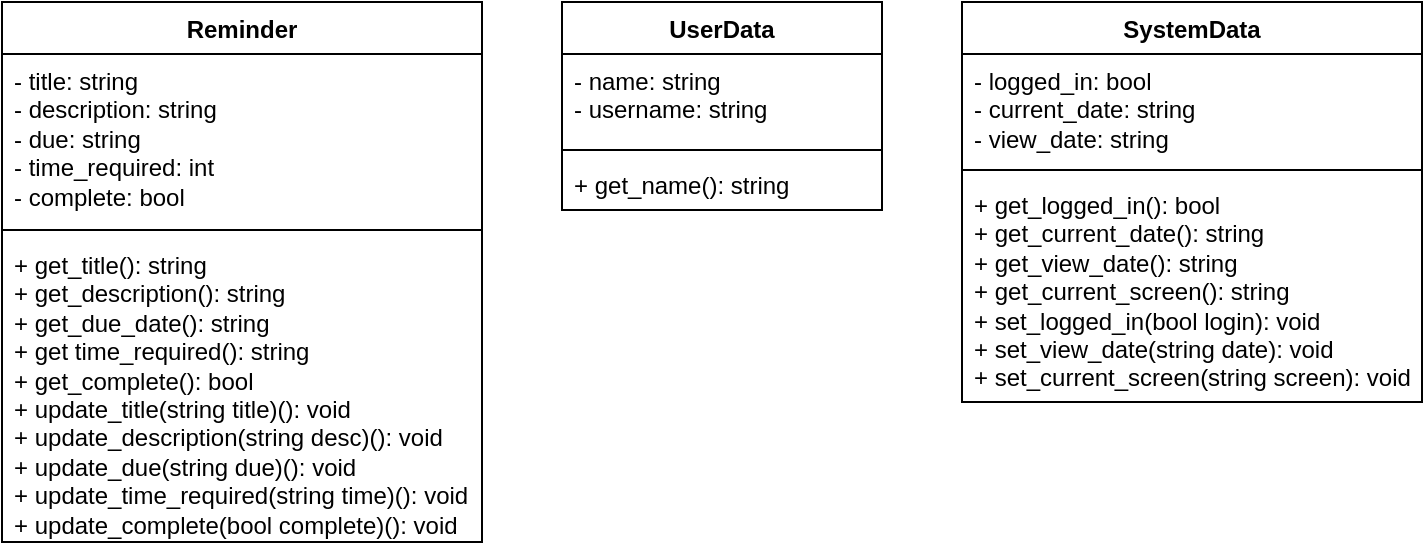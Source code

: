 <mxfile version="22.1.17" type="github">
  <diagram name="Page-1" id="c4acf3e9-155e-7222-9cf6-157b1a14988f">
    <mxGraphModel dx="1242" dy="827" grid="1" gridSize="10" guides="1" tooltips="1" connect="1" arrows="1" fold="1" page="1" pageScale="1" pageWidth="1169" pageHeight="827" background="none" math="0" shadow="0">
      <root>
        <mxCell id="0" />
        <mxCell id="1" parent="0" />
        <mxCell id="jWYIhjq5WVWF0J4V_v9q-1" value="Reminder" style="swimlane;fontStyle=1;align=center;verticalAlign=top;childLayout=stackLayout;horizontal=1;startSize=26;horizontalStack=0;resizeParent=1;resizeParentMax=0;resizeLast=0;collapsible=1;marginBottom=0;whiteSpace=wrap;html=1;" parent="1" vertex="1">
          <mxGeometry x="40" y="40" width="240" height="270" as="geometry">
            <mxRectangle x="40" y="40" width="100" height="30" as="alternateBounds" />
          </mxGeometry>
        </mxCell>
        <mxCell id="jWYIhjq5WVWF0J4V_v9q-2" value="- title: string&lt;br&gt;- description: string&lt;br&gt;- due: string&lt;br&gt;- time_required: int&lt;br&gt;- complete: bool" style="text;strokeColor=none;fillColor=none;align=left;verticalAlign=top;spacingLeft=4;spacingRight=4;overflow=hidden;rotatable=0;points=[[0,0.5],[1,0.5]];portConstraint=eastwest;whiteSpace=wrap;html=1;" parent="jWYIhjq5WVWF0J4V_v9q-1" vertex="1">
          <mxGeometry y="26" width="240" height="84" as="geometry" />
        </mxCell>
        <mxCell id="jWYIhjq5WVWF0J4V_v9q-3" value="" style="line;strokeWidth=1;fillColor=none;align=left;verticalAlign=middle;spacingTop=-1;spacingLeft=3;spacingRight=3;rotatable=0;labelPosition=right;points=[];portConstraint=eastwest;strokeColor=inherit;" parent="jWYIhjq5WVWF0J4V_v9q-1" vertex="1">
          <mxGeometry y="110" width="240" height="8" as="geometry" />
        </mxCell>
        <mxCell id="jWYIhjq5WVWF0J4V_v9q-4" value="+ get_title(): string&lt;br&gt;+ get_description(): string&lt;br&gt;+ get_due_date(): string&lt;br&gt;+ get time_required(): string&lt;br&gt;+ get_complete(): bool&lt;br style=&quot;border-color: var(--border-color);&quot;&gt;+ update_title(string title)(): void&lt;br style=&quot;border-color: var(--border-color);&quot;&gt;+ update_description(string desc)(): void&lt;br style=&quot;border-color: var(--border-color);&quot;&gt;+ update_due(string due)(): void&lt;br style=&quot;border-color: var(--border-color);&quot;&gt;+ update_time_required(string time)(): void&lt;br style=&quot;border-color: var(--border-color);&quot;&gt;+ update_complete(bool complete)(): void" style="text;strokeColor=none;fillColor=none;align=left;verticalAlign=top;spacingLeft=4;spacingRight=4;overflow=hidden;rotatable=0;points=[[0,0.5],[1,0.5]];portConstraint=eastwest;whiteSpace=wrap;html=1;" parent="jWYIhjq5WVWF0J4V_v9q-1" vertex="1">
          <mxGeometry y="118" width="240" height="152" as="geometry" />
        </mxCell>
        <mxCell id="jWYIhjq5WVWF0J4V_v9q-5" value="UserData" style="swimlane;fontStyle=1;align=center;verticalAlign=top;childLayout=stackLayout;horizontal=1;startSize=26;horizontalStack=0;resizeParent=1;resizeParentMax=0;resizeLast=0;collapsible=1;marginBottom=0;whiteSpace=wrap;html=1;" parent="1" vertex="1">
          <mxGeometry x="320" y="40" width="160" height="104" as="geometry" />
        </mxCell>
        <mxCell id="jWYIhjq5WVWF0J4V_v9q-6" value="- name: string&lt;br&gt;- username: string" style="text;strokeColor=none;fillColor=none;align=left;verticalAlign=top;spacingLeft=4;spacingRight=4;overflow=hidden;rotatable=0;points=[[0,0.5],[1,0.5]];portConstraint=eastwest;whiteSpace=wrap;html=1;" parent="jWYIhjq5WVWF0J4V_v9q-5" vertex="1">
          <mxGeometry y="26" width="160" height="44" as="geometry" />
        </mxCell>
        <mxCell id="jWYIhjq5WVWF0J4V_v9q-7" value="" style="line;strokeWidth=1;fillColor=none;align=left;verticalAlign=middle;spacingTop=-1;spacingLeft=3;spacingRight=3;rotatable=0;labelPosition=right;points=[];portConstraint=eastwest;strokeColor=inherit;" parent="jWYIhjq5WVWF0J4V_v9q-5" vertex="1">
          <mxGeometry y="70" width="160" height="8" as="geometry" />
        </mxCell>
        <mxCell id="jWYIhjq5WVWF0J4V_v9q-8" value="+ get_name(): string" style="text;strokeColor=none;fillColor=none;align=left;verticalAlign=top;spacingLeft=4;spacingRight=4;overflow=hidden;rotatable=0;points=[[0,0.5],[1,0.5]];portConstraint=eastwest;whiteSpace=wrap;html=1;" parent="jWYIhjq5WVWF0J4V_v9q-5" vertex="1">
          <mxGeometry y="78" width="160" height="26" as="geometry" />
        </mxCell>
        <mxCell id="jWYIhjq5WVWF0J4V_v9q-9" value="SystemData" style="swimlane;fontStyle=1;align=center;verticalAlign=top;childLayout=stackLayout;horizontal=1;startSize=26;horizontalStack=0;resizeParent=1;resizeParentMax=0;resizeLast=0;collapsible=1;marginBottom=0;whiteSpace=wrap;html=1;" parent="1" vertex="1">
          <mxGeometry x="520" y="40" width="230" height="200" as="geometry" />
        </mxCell>
        <mxCell id="jWYIhjq5WVWF0J4V_v9q-10" value="- logged_in: bool&lt;br&gt;- current_date: string&lt;br&gt;- view_date: string" style="text;strokeColor=none;fillColor=none;align=left;verticalAlign=top;spacingLeft=4;spacingRight=4;overflow=hidden;rotatable=0;points=[[0,0.5],[1,0.5]];portConstraint=eastwest;whiteSpace=wrap;html=1;" parent="jWYIhjq5WVWF0J4V_v9q-9" vertex="1">
          <mxGeometry y="26" width="230" height="54" as="geometry" />
        </mxCell>
        <mxCell id="jWYIhjq5WVWF0J4V_v9q-11" value="" style="line;strokeWidth=1;fillColor=none;align=left;verticalAlign=middle;spacingTop=-1;spacingLeft=3;spacingRight=3;rotatable=0;labelPosition=right;points=[];portConstraint=eastwest;strokeColor=inherit;" parent="jWYIhjq5WVWF0J4V_v9q-9" vertex="1">
          <mxGeometry y="80" width="230" height="8" as="geometry" />
        </mxCell>
        <mxCell id="jWYIhjq5WVWF0J4V_v9q-12" value="+ get_logged_in(): bool&lt;br&gt;+ get_current_date(): string&lt;br&gt;+ get_view_date(): string&lt;br&gt;+ get_current_screen(): string&lt;br&gt;+ set_logged_in(bool login): void&lt;br&gt;+ set_view_date(string date): void&lt;br&gt;+ set_current_screen(string screen): void" style="text;strokeColor=none;fillColor=none;align=left;verticalAlign=top;spacingLeft=4;spacingRight=4;overflow=hidden;rotatable=0;points=[[0,0.5],[1,0.5]];portConstraint=eastwest;whiteSpace=wrap;html=1;" parent="jWYIhjq5WVWF0J4V_v9q-9" vertex="1">
          <mxGeometry y="88" width="230" height="112" as="geometry" />
        </mxCell>
      </root>
    </mxGraphModel>
  </diagram>
</mxfile>
